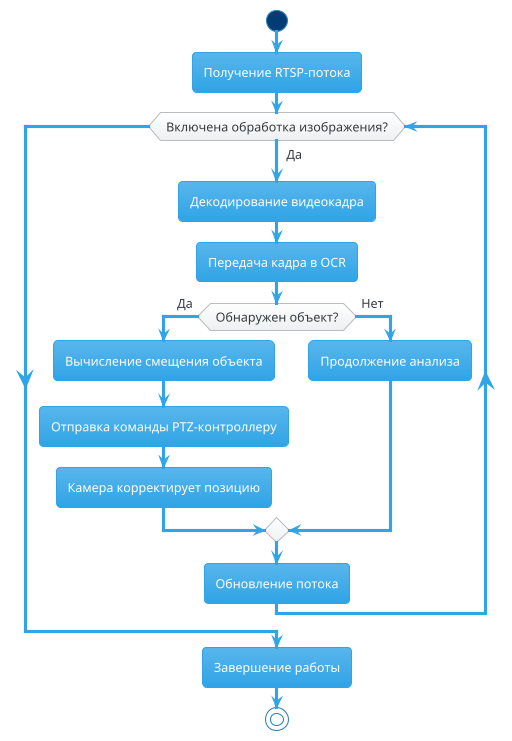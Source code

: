 @startuml Обработка изображения
!theme cerulean
start
:Получение RTSP-потока;
while (Включена обработка изображения?) is (Да)
  :Декодирование видеокадра;
  :Передача кадра в OCR;
  if (Обнаружен объект?) then (Да)
    :Вычисление смещения объекта;
    :Отправка команды PTZ-контроллеру;
    :Камера корректирует позицию;
  else (Нет)
    :Продолжение анализа;
  endif
  :Обновление потока;
endwhile
:Завершение работы;
stop
@enduml